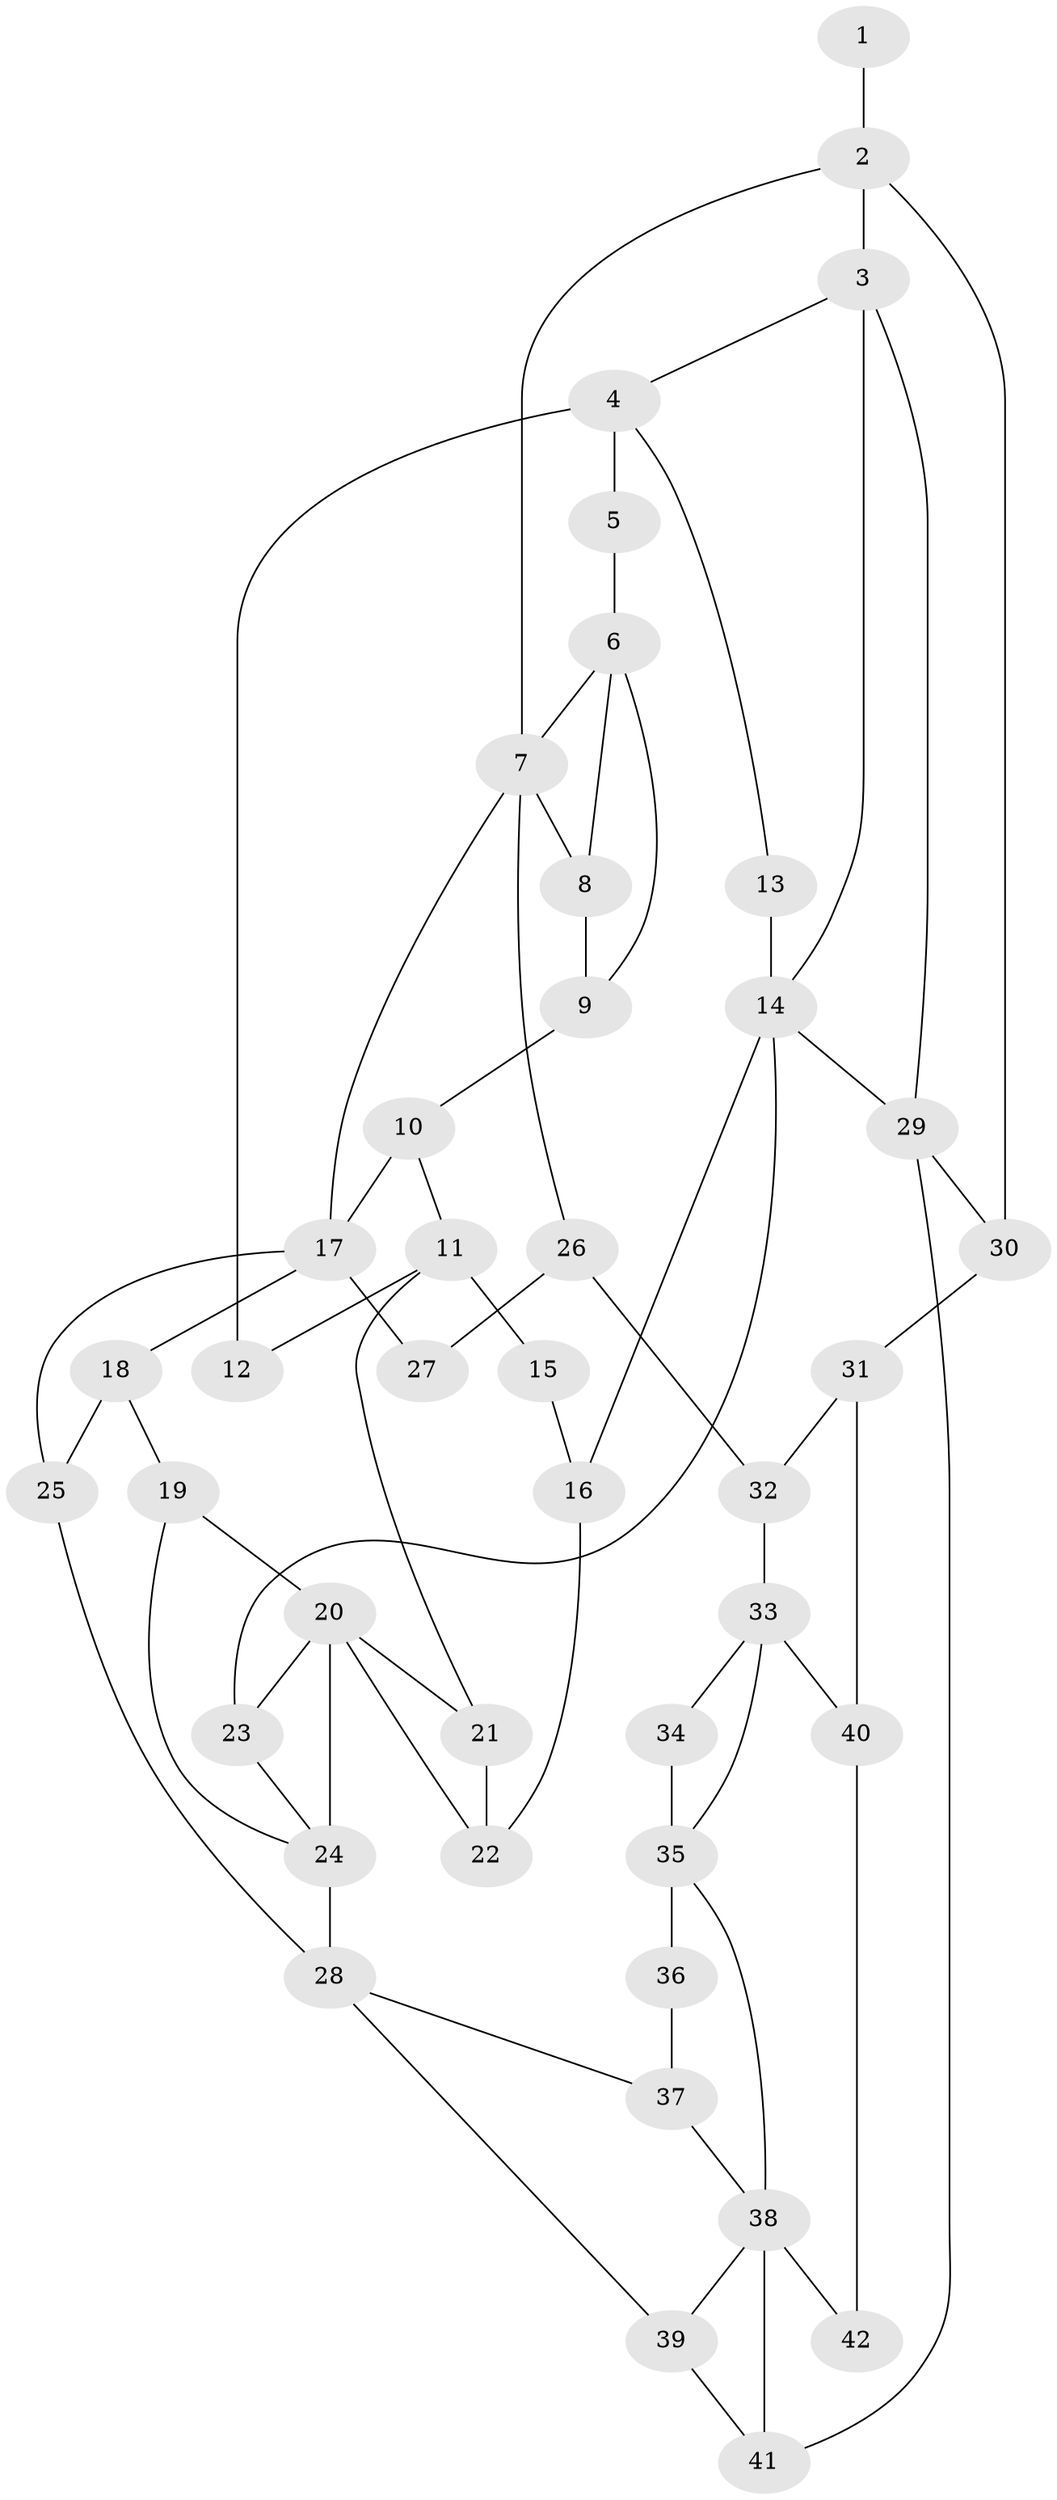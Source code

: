 // original degree distribution, {3: 0.023809523809523808, 6: 0.21428571428571427, 4: 0.23809523809523808, 5: 0.5238095238095238}
// Generated by graph-tools (version 1.1) at 2025/38/03/09/25 02:38:30]
// undirected, 42 vertices, 68 edges
graph export_dot {
graph [start="1"]
  node [color=gray90,style=filled];
  1;
  2;
  3;
  4;
  5;
  6;
  7;
  8;
  9;
  10;
  11;
  12;
  13;
  14;
  15;
  16;
  17;
  18;
  19;
  20;
  21;
  22;
  23;
  24;
  25;
  26;
  27;
  28;
  29;
  30;
  31;
  32;
  33;
  34;
  35;
  36;
  37;
  38;
  39;
  40;
  41;
  42;
  1 -- 2 [weight=2.0];
  2 -- 3 [weight=1.0];
  2 -- 7 [weight=2.0];
  2 -- 30 [weight=2.0];
  3 -- 4 [weight=1.0];
  3 -- 14 [weight=1.0];
  3 -- 29 [weight=1.0];
  4 -- 5 [weight=2.0];
  4 -- 12 [weight=2.0];
  4 -- 13 [weight=1.0];
  5 -- 6 [weight=1.0];
  6 -- 7 [weight=1.0];
  6 -- 8 [weight=1.0];
  6 -- 9 [weight=1.0];
  7 -- 8 [weight=1.0];
  7 -- 17 [weight=1.0];
  7 -- 26 [weight=1.0];
  8 -- 9 [weight=1.0];
  9 -- 10 [weight=1.0];
  10 -- 11 [weight=1.0];
  10 -- 17 [weight=1.0];
  11 -- 12 [weight=2.0];
  11 -- 15 [weight=2.0];
  11 -- 21 [weight=1.0];
  13 -- 14 [weight=2.0];
  14 -- 16 [weight=1.0];
  14 -- 23 [weight=1.0];
  14 -- 29 [weight=1.0];
  15 -- 16 [weight=1.0];
  16 -- 22 [weight=1.0];
  17 -- 18 [weight=1.0];
  17 -- 25 [weight=1.0];
  17 -- 27 [weight=2.0];
  18 -- 19 [weight=1.0];
  18 -- 25 [weight=1.0];
  19 -- 20 [weight=1.0];
  19 -- 24 [weight=1.0];
  20 -- 21 [weight=1.0];
  20 -- 22 [weight=1.0];
  20 -- 23 [weight=1.0];
  20 -- 24 [weight=2.0];
  21 -- 22 [weight=1.0];
  23 -- 24 [weight=1.0];
  24 -- 28 [weight=2.0];
  25 -- 28 [weight=1.0];
  26 -- 27 [weight=1.0];
  26 -- 32 [weight=1.0];
  28 -- 37 [weight=1.0];
  28 -- 39 [weight=1.0];
  29 -- 30 [weight=1.0];
  29 -- 41 [weight=1.0];
  30 -- 31 [weight=2.0];
  31 -- 32 [weight=1.0];
  31 -- 40 [weight=2.0];
  32 -- 33 [weight=1.0];
  33 -- 34 [weight=1.0];
  33 -- 35 [weight=1.0];
  33 -- 40 [weight=2.0];
  34 -- 35 [weight=2.0];
  35 -- 36 [weight=2.0];
  35 -- 38 [weight=1.0];
  36 -- 37 [weight=1.0];
  37 -- 38 [weight=1.0];
  38 -- 39 [weight=1.0];
  38 -- 41 [weight=1.0];
  38 -- 42 [weight=2.0];
  39 -- 41 [weight=1.0];
  40 -- 42 [weight=2.0];
}
